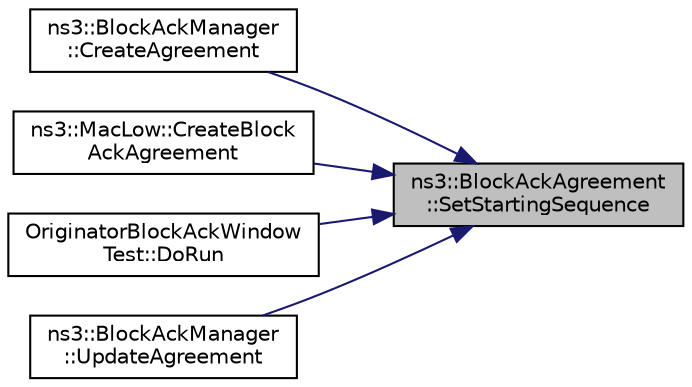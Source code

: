 digraph "ns3::BlockAckAgreement::SetStartingSequence"
{
 // LATEX_PDF_SIZE
  edge [fontname="Helvetica",fontsize="10",labelfontname="Helvetica",labelfontsize="10"];
  node [fontname="Helvetica",fontsize="10",shape=record];
  rankdir="RL";
  Node1 [label="ns3::BlockAckAgreement\l::SetStartingSequence",height=0.2,width=0.4,color="black", fillcolor="grey75", style="filled", fontcolor="black",tooltip="Set starting sequence number."];
  Node1 -> Node2 [dir="back",color="midnightblue",fontsize="10",style="solid",fontname="Helvetica"];
  Node2 [label="ns3::BlockAckManager\l::CreateAgreement",height=0.2,width=0.4,color="black", fillcolor="white", style="filled",URL="$classns3_1_1_block_ack_manager.html#a44483ff8e6011faf1190dc0f178e66b7",tooltip=" "];
  Node1 -> Node3 [dir="back",color="midnightblue",fontsize="10",style="solid",fontname="Helvetica"];
  Node3 [label="ns3::MacLow::CreateBlock\lAckAgreement",height=0.2,width=0.4,color="black", fillcolor="white", style="filled",URL="$classns3_1_1_mac_low.html#ab70f7f727b5f9e1e1357a73e29ba7f82",tooltip=" "];
  Node1 -> Node4 [dir="back",color="midnightblue",fontsize="10",style="solid",fontname="Helvetica"];
  Node4 [label="OriginatorBlockAckWindow\lTest::DoRun",height=0.2,width=0.4,color="black", fillcolor="white", style="filled",URL="$class_originator_block_ack_window_test.html#afa79ee872643cc855c1003121f9c564e",tooltip="Implementation to actually run this TestCase."];
  Node1 -> Node5 [dir="back",color="midnightblue",fontsize="10",style="solid",fontname="Helvetica"];
  Node5 [label="ns3::BlockAckManager\l::UpdateAgreement",height=0.2,width=0.4,color="black", fillcolor="white", style="filled",URL="$classns3_1_1_block_ack_manager.html#ac5b719210486783186579641e599d362",tooltip=" "];
}
